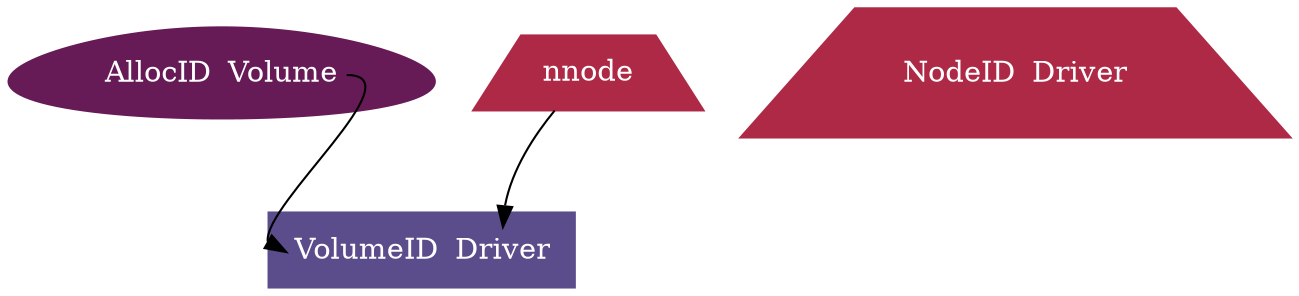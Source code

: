 digraph {
	// bgcolor="black"
	// edge[color="white"]

	// blue
	node[style="filled" color="#5B4D8B" shape="box" fontcolor="white"]
	vol[label=<<table border="0" cellborder="1" cellspacing="1"><tr>
	       <td port="id">VolumeID</td>
	       <td port="dr">Driver</td>
	       </tr></table>>]

	// purple
	node[color="#661B57" shape="egg"]
	alloc[label=<<table border="0" cellborder="1" cellspacing="1"><tr>
	       <td port="id">AllocID</td>
	       <td port="vol">Volume</td>
	       </tr></table>>]

	// red
	node[color="#AD2946" shape="trapezium"]
	// nnode[label="<id> NodeID|<dr> Driver|..."]
	nnnode[label=<<table border="0" cellborder="1" cellspacing="1"><tr>
	       <td port="id">NodeID</td>
	       <td port="dr">Driver</td>
	       </tr></table>>]

	alloc:vol -> vol:id
	nnode:dr -> vol:dr

	// orange
	// node[color="#DB411F" shape="diamond"]

	// yellow
	// node[color="#E78F28" shape="square"]
}
